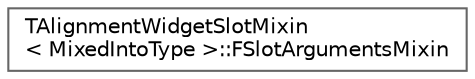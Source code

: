 digraph "Graphical Class Hierarchy"
{
 // INTERACTIVE_SVG=YES
 // LATEX_PDF_SIZE
  bgcolor="transparent";
  edge [fontname=Helvetica,fontsize=10,labelfontname=Helvetica,labelfontsize=10];
  node [fontname=Helvetica,fontsize=10,shape=box,height=0.2,width=0.4];
  rankdir="LR";
  Node0 [id="Node000000",label="TAlignmentWidgetSlotMixin\l\< MixedIntoType \>::FSlotArgumentsMixin",height=0.2,width=0.4,color="grey40", fillcolor="white", style="filled",URL="$d2/da6/structTAlignmentWidgetSlotMixin_1_1FSlotArgumentsMixin.html",tooltip=" "];
}
